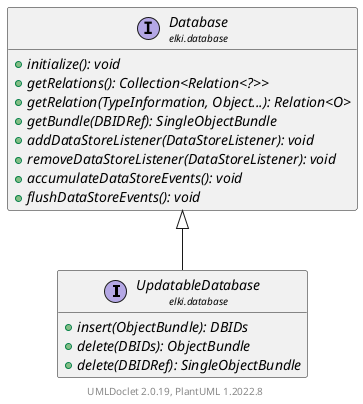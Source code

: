 @startuml
    remove .*\.(Instance|Par|Parameterizer|Factory)$
    set namespaceSeparator none
    hide empty fields
    hide empty methods

    interface "<size:14>UpdatableDatabase\n<size:10>elki.database" as elki.database.UpdatableDatabase [[UpdatableDatabase.html]] {
        {abstract} +insert(ObjectBundle): DBIDs
        {abstract} +delete(DBIDs): ObjectBundle
        {abstract} +delete(DBIDRef): SingleObjectBundle
    }

    interface "<size:14>Database\n<size:10>elki.database" as elki.database.Database [[Database.html]] {
        {abstract} +initialize(): void
        {abstract} +getRelations(): Collection<Relation<?>>
        {abstract} +getRelation(TypeInformation, Object...): Relation<O>
        {abstract} +getBundle(DBIDRef): SingleObjectBundle
        {abstract} +addDataStoreListener(DataStoreListener): void
        {abstract} +removeDataStoreListener(DataStoreListener): void
        {abstract} +accumulateDataStoreEvents(): void
        {abstract} +flushDataStoreEvents(): void
    }

    elki.database.Database <|-- elki.database.UpdatableDatabase

    center footer UMLDoclet 2.0.19, PlantUML 1.2022.8
@enduml
